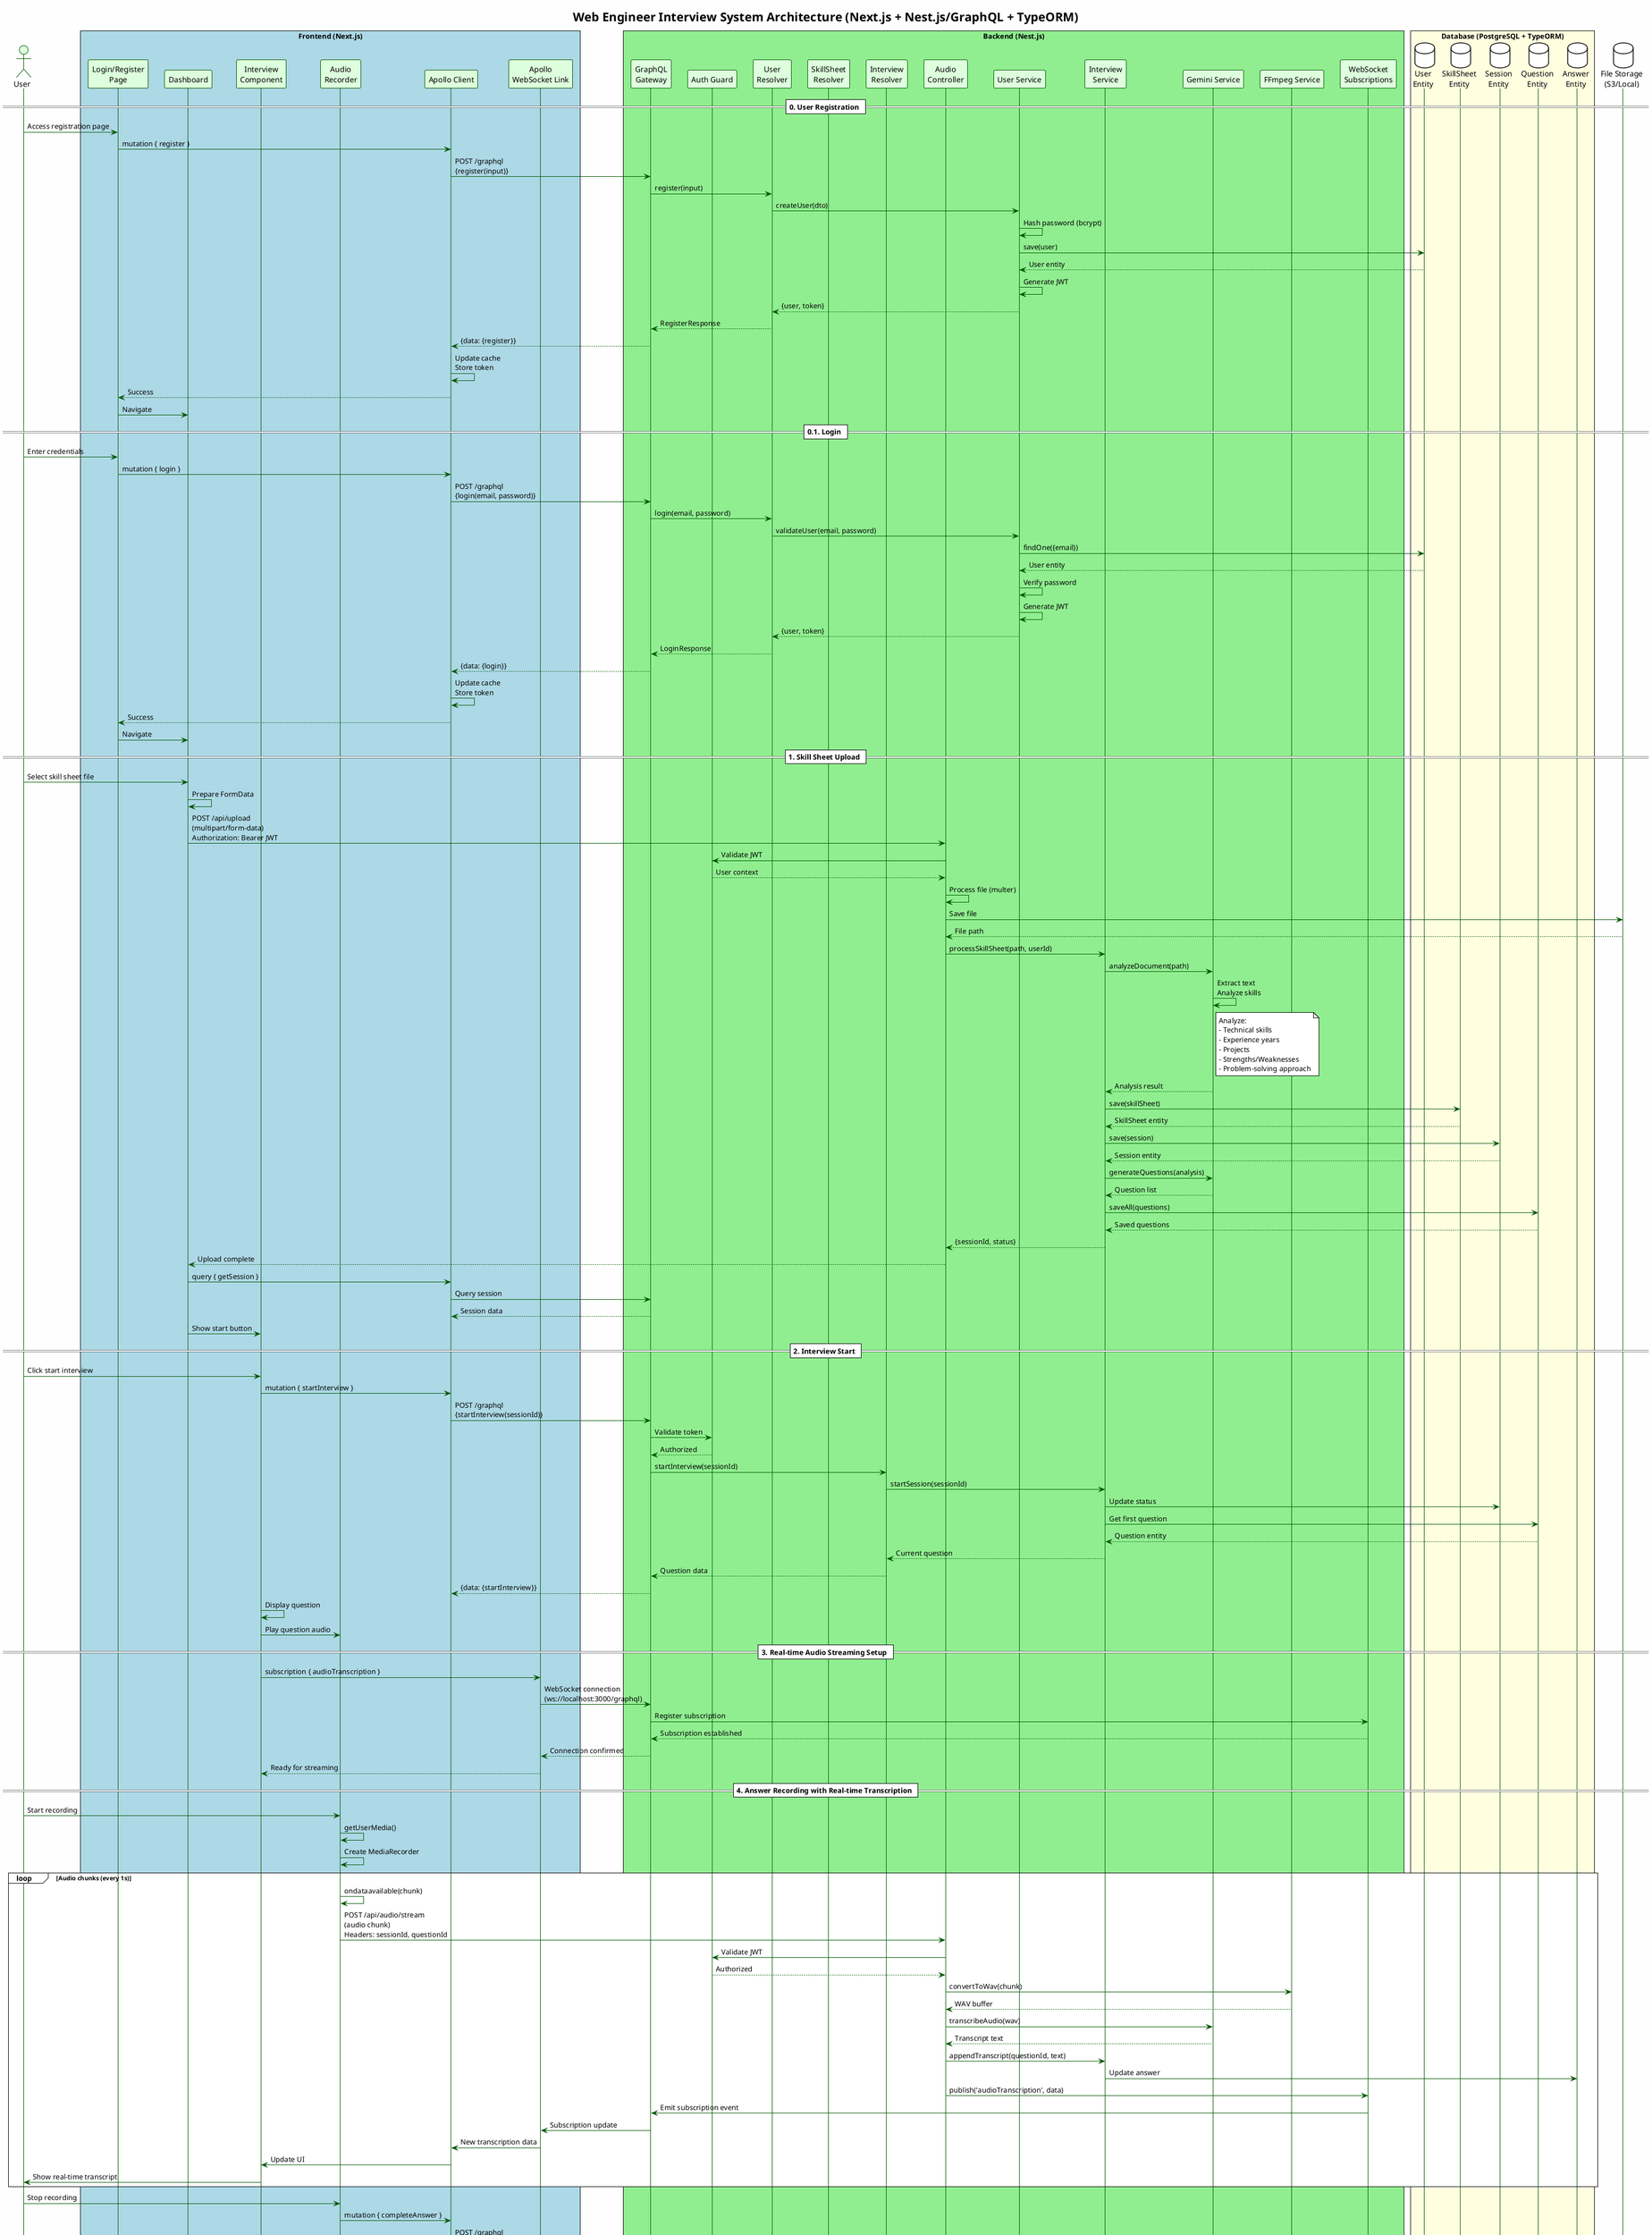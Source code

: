 @startuml web_engineer_interview_system_GraphQL_Architecture
!theme plain
skinparam backgroundColor #FEFEFE
skinparam sequence {
    ArrowColor #005500
    ActorBorderColor #005500
    LifeLineBorderColor #005500
    ParticipantBorderColor #005500
    ParticipantBackgroundColor #DDFFDD
    ActorBackgroundColor #DDFFDD
}

title Web Engineer Interview System Architecture (Next.js + Nest.js/GraphQL + TypeORM)

actor "User" as User
box "Frontend (Next.js)" #LightBlue
    participant "Login/Register\nPage" as AuthPage
    participant "Dashboard" as Dashboard
    participant "Interview\nComponent" as InterviewApp
    participant "Audio\nRecorder" as AudioRecorder
    participant "Apollo Client" as ApolloClient
    participant "Apollo\nWebSocket Link" as WSLink
end box

box "Backend (Nest.js)" #LightGreen
    participant "GraphQL\nGateway" as GraphQLGateway
    participant "Auth Guard" as AuthGuard
    participant "User\nResolver" as UserResolver
    participant "SkillSheet\nResolver" as SkillResolver
    participant "Interview\nResolver" as InterviewResolver
    participant "Audio\nController" as AudioController
    participant "User Service" as UserService
    participant "Interview\nService" as InterviewService
    participant "Gemini Service" as GeminiService
    participant "FFmpeg Service" as FFmpegService
    participant "WebSocket\nSubscriptions" as WSSubscriptions
end box

box "Database (PostgreSQL + TypeORM)" #LightYellow
    database "User\nEntity" as UserDB
    database "SkillSheet\nEntity" as SkillDB
    database "Session\nEntity" as SessionDB
    database "Question\nEntity" as QuestionDB
    database "Answer\nEntity" as AnswerDB
end box

database "File Storage\n(S3/Local)" as FileStorage

== 0. User Registration ==
User -> AuthPage: Access registration page
AuthPage -> ApolloClient: mutation { register }
ApolloClient -> GraphQLGateway: POST /graphql\n{register(input)}
GraphQLGateway -> UserResolver: register(input)
UserResolver -> UserService: createUser(dto)
UserService -> UserService: Hash password (bcrypt)
UserService -> UserDB: save(user)
UserDB --> UserService: User entity
UserService -> UserService: Generate JWT
UserService --> UserResolver: {user, token}
UserResolver --> GraphQLGateway: RegisterResponse
GraphQLGateway --> ApolloClient: {data: {register}}
ApolloClient -> ApolloClient: Update cache\nStore token
ApolloClient --> AuthPage: Success
AuthPage -> Dashboard: Navigate

== 0.1. Login ==
User -> AuthPage: Enter credentials
AuthPage -> ApolloClient: mutation { login }
ApolloClient -> GraphQLGateway: POST /graphql\n{login(email, password)}
GraphQLGateway -> UserResolver: login(email, password)
UserResolver -> UserService: validateUser(email, password)
UserService -> UserDB: findOne({email})
UserDB --> UserService: User entity
UserService -> UserService: Verify password
UserService -> UserService: Generate JWT
UserService --> UserResolver: {user, token}
UserResolver --> GraphQLGateway: LoginResponse
GraphQLGateway --> ApolloClient: {data: {login}}
ApolloClient -> ApolloClient: Update cache\nStore token
ApolloClient --> AuthPage: Success
AuthPage -> Dashboard: Navigate

== 1. Skill Sheet Upload ==
User -> Dashboard: Select skill sheet file
Dashboard -> Dashboard: Prepare FormData
Dashboard -> AudioController: POST /api/upload\n(multipart/form-data)\nAuthorization: Bearer JWT
AudioController -> AuthGuard: Validate JWT
AuthGuard --> AudioController: User context
AudioController -> AudioController: Process file (multer)
AudioController -> FileStorage: Save file
FileStorage --> AudioController: File path

AudioController -> InterviewService: processSkillSheet(path, userId)
InterviewService -> GeminiService: analyzeDocument(path)
GeminiService -> GeminiService: Extract text\nAnalyze skills
note right of GeminiService
Analyze:
- Technical skills
- Experience years
- Projects
- Strengths/Weaknesses
- Problem-solving approach
end note
GeminiService --> InterviewService: Analysis result

InterviewService -> SkillDB: save(skillSheet)
SkillDB --> InterviewService: SkillSheet entity
InterviewService -> SessionDB: save(session)
SessionDB --> InterviewService: Session entity

InterviewService -> GeminiService: generateQuestions(analysis)
GeminiService --> InterviewService: Question list
InterviewService -> QuestionDB: saveAll(questions)
QuestionDB --> InterviewService: Saved questions

InterviewService --> AudioController: {sessionId, status}
AudioController --> Dashboard: Upload complete
Dashboard -> ApolloClient: query { getSession }
ApolloClient -> GraphQLGateway: Query session
GraphQLGateway --> ApolloClient: Session data
Dashboard -> InterviewApp: Show start button

== 2. Interview Start ==
User -> InterviewApp: Click start interview
InterviewApp -> ApolloClient: mutation { startInterview }
ApolloClient -> GraphQLGateway: POST /graphql\n{startInterview(sessionId)}
GraphQLGateway -> AuthGuard: Validate token
AuthGuard --> GraphQLGateway: Authorized
GraphQLGateway -> InterviewResolver: startInterview(sessionId)
InterviewResolver -> InterviewService: startSession(sessionId)
InterviewService -> SessionDB: Update status
InterviewService -> QuestionDB: Get first question
QuestionDB --> InterviewService: Question entity
InterviewService --> InterviewResolver: Current question
InterviewResolver --> GraphQLGateway: Question data
GraphQLGateway --> ApolloClient: {data: {startInterview}}
InterviewApp -> InterviewApp: Display question
InterviewApp -> AudioRecorder: Play question audio

== 3. Real-time Audio Streaming Setup ==
InterviewApp -> WSLink: subscription { audioTranscription }
WSLink -> GraphQLGateway: WebSocket connection\n(ws://localhost:3000/graphql)
GraphQLGateway -> WSSubscriptions: Register subscription
WSSubscriptions --> GraphQLGateway: Subscription established
GraphQLGateway --> WSLink: Connection confirmed
WSLink --> InterviewApp: Ready for streaming

== 4. Answer Recording with Real-time Transcription ==
User -> AudioRecorder: Start recording
AudioRecorder -> AudioRecorder: getUserMedia()
AudioRecorder -> AudioRecorder: Create MediaRecorder

loop Audio chunks (every 1s)
    AudioRecorder -> AudioRecorder: ondataavailable(chunk)
    AudioRecorder -> AudioController: POST /api/audio/stream\n(audio chunk)\nHeaders: sessionId, questionId
    AudioController -> AuthGuard: Validate JWT
    AuthGuard --> AudioController: Authorized
    
    AudioController -> FFmpegService: convertToWav(chunk)
    FFmpegService --> AudioController: WAV buffer
    
    AudioController -> GeminiService: transcribeAudio(wav)
    GeminiService --> AudioController: Transcript text
    
    AudioController -> InterviewService: appendTranscript(questionId, text)
    InterviewService -> AnswerDB: Update answer
    
    AudioController -> WSSubscriptions: publish('audioTranscription', data)
    WSSubscriptions -> GraphQLGateway: Emit subscription event
    GraphQLGateway -> WSLink: Subscription update
    WSLink -> ApolloClient: New transcription data
    ApolloClient -> InterviewApp: Update UI
    InterviewApp -> User: Show real-time transcript
end

User -> AudioRecorder: Stop recording
AudioRecorder -> ApolloClient: mutation { completeAnswer }
ApolloClient -> GraphQLGateway: POST /graphql\n{completeAnswer(questionId)}
GraphQLGateway -> InterviewResolver: completeAnswer(questionId)
InterviewResolver -> InterviewService: finalizeAnswer(questionId)
InterviewService -> AnswerDB: Update status
InterviewService -> QuestionDB: Get next question
QuestionDB --> InterviewService: Next question
InterviewService --> InterviewResolver: Next question data
InterviewResolver --> GraphQLGateway: Response
GraphQLGateway --> ApolloClient: {data: {completeAnswer}}
InterviewApp -> InterviewApp: Display next question

== 5. Interview Process Continuation ==
note over InterviewApp
Continue with:
1. Motivation questions
2. Technical questions
3. Reverse questions (max 3)
Using same recording flow
end note

== 6. Interview Completion ==
InterviewApp -> ApolloClient: mutation { completeInterview }
ApolloClient -> GraphQLGateway: POST /graphql\n{completeInterview(sessionId)}
GraphQLGateway -> InterviewResolver: completeInterview(sessionId)
InterviewResolver -> InterviewService: completeSession(sessionId)
InterviewService -> SessionDB: Update status
InterviewService -> GeminiService: generateFeedback(answers)
GeminiService -> GeminiService: Analyze all answers
GeminiService --> InterviewService: Feedback & scores
InterviewService -> SessionDB: Save feedback
InterviewService --> InterviewResolver: Interview result
InterviewResolver --> GraphQLGateway: CompleteResponse
GraphQLGateway --> ApolloClient: {data: {completeInterview}}
InterviewApp -> User: Show results & feedback

== Error Handling ==
alt Authentication Error
    AuthGuard --> GraphQLGateway: Unauthorized
    GraphQLGateway --> ApolloClient: GraphQL Error
    ApolloClient -> AuthPage: Redirect to login
else File Upload Error
    AudioController --> Dashboard: HTTP 400/500
    Dashboard -> User: Show error message
else Transcription Error
    GeminiService --> AudioController: Error
    AudioController -> WSSubscriptions: Error event
    WSSubscriptions --> InterviewApp: Error notification
    InterviewApp -> User: Show error state
end

== Architecture Benefits ==
note over GraphQLGateway, InterviewResolver
GraphQL Benefits:
- Single endpoint
- Type-safe schema
- Efficient data fetching
- Real-time subscriptions
- Apollo cache management
end note

note over AudioController
REST Endpoint for:
- File uploads
- Audio streaming
- Binary data handling
end note

note over UserDB, AnswerDB
TypeORM Benefits:
- Entity relationships
- Migrations
- Query builder
- Active Record pattern
end note

@enduml